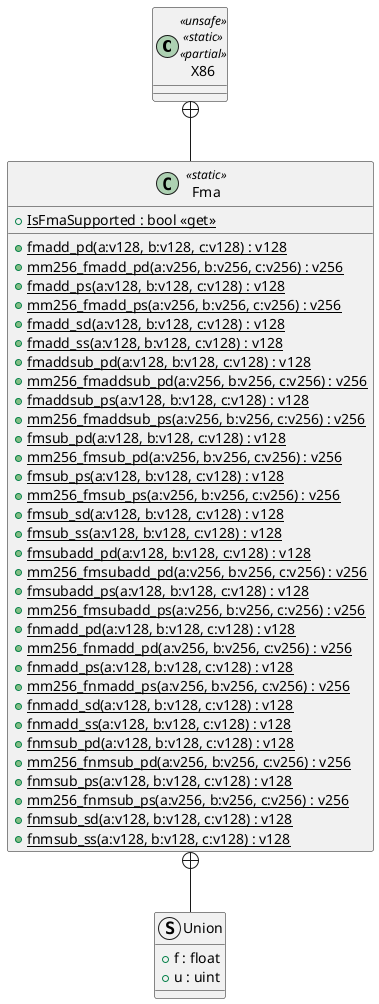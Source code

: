 @startuml
class X86 <<unsafe>> <<static>> <<partial>> {
}
class Fma <<static>> {
    + {static} IsFmaSupported : bool <<get>>
    + {static} fmadd_pd(a:v128, b:v128, c:v128) : v128
    + {static} mm256_fmadd_pd(a:v256, b:v256, c:v256) : v256
    + {static} fmadd_ps(a:v128, b:v128, c:v128) : v128
    + {static} mm256_fmadd_ps(a:v256, b:v256, c:v256) : v256
    + {static} fmadd_sd(a:v128, b:v128, c:v128) : v128
    + {static} fmadd_ss(a:v128, b:v128, c:v128) : v128
    + {static} fmaddsub_pd(a:v128, b:v128, c:v128) : v128
    + {static} mm256_fmaddsub_pd(a:v256, b:v256, c:v256) : v256
    + {static} fmaddsub_ps(a:v128, b:v128, c:v128) : v128
    + {static} mm256_fmaddsub_ps(a:v256, b:v256, c:v256) : v256
    + {static} fmsub_pd(a:v128, b:v128, c:v128) : v128
    + {static} mm256_fmsub_pd(a:v256, b:v256, c:v256) : v256
    + {static} fmsub_ps(a:v128, b:v128, c:v128) : v128
    + {static} mm256_fmsub_ps(a:v256, b:v256, c:v256) : v256
    + {static} fmsub_sd(a:v128, b:v128, c:v128) : v128
    + {static} fmsub_ss(a:v128, b:v128, c:v128) : v128
    + {static} fmsubadd_pd(a:v128, b:v128, c:v128) : v128
    + {static} mm256_fmsubadd_pd(a:v256, b:v256, c:v256) : v256
    + {static} fmsubadd_ps(a:v128, b:v128, c:v128) : v128
    + {static} mm256_fmsubadd_ps(a:v256, b:v256, c:v256) : v256
    + {static} fnmadd_pd(a:v128, b:v128, c:v128) : v128
    + {static} mm256_fnmadd_pd(a:v256, b:v256, c:v256) : v256
    + {static} fnmadd_ps(a:v128, b:v128, c:v128) : v128
    + {static} mm256_fnmadd_ps(a:v256, b:v256, c:v256) : v256
    + {static} fnmadd_sd(a:v128, b:v128, c:v128) : v128
    + {static} fnmadd_ss(a:v128, b:v128, c:v128) : v128
    + {static} fnmsub_pd(a:v128, b:v128, c:v128) : v128
    + {static} mm256_fnmsub_pd(a:v256, b:v256, c:v256) : v256
    + {static} fnmsub_ps(a:v128, b:v128, c:v128) : v128
    + {static} mm256_fnmsub_ps(a:v256, b:v256, c:v256) : v256
    + {static} fnmsub_sd(a:v128, b:v128, c:v128) : v128
    + {static} fnmsub_ss(a:v128, b:v128, c:v128) : v128
}
struct Union {
    + f : float
    + u : uint
}
X86 +-- Fma
Fma +-- Union
@enduml
